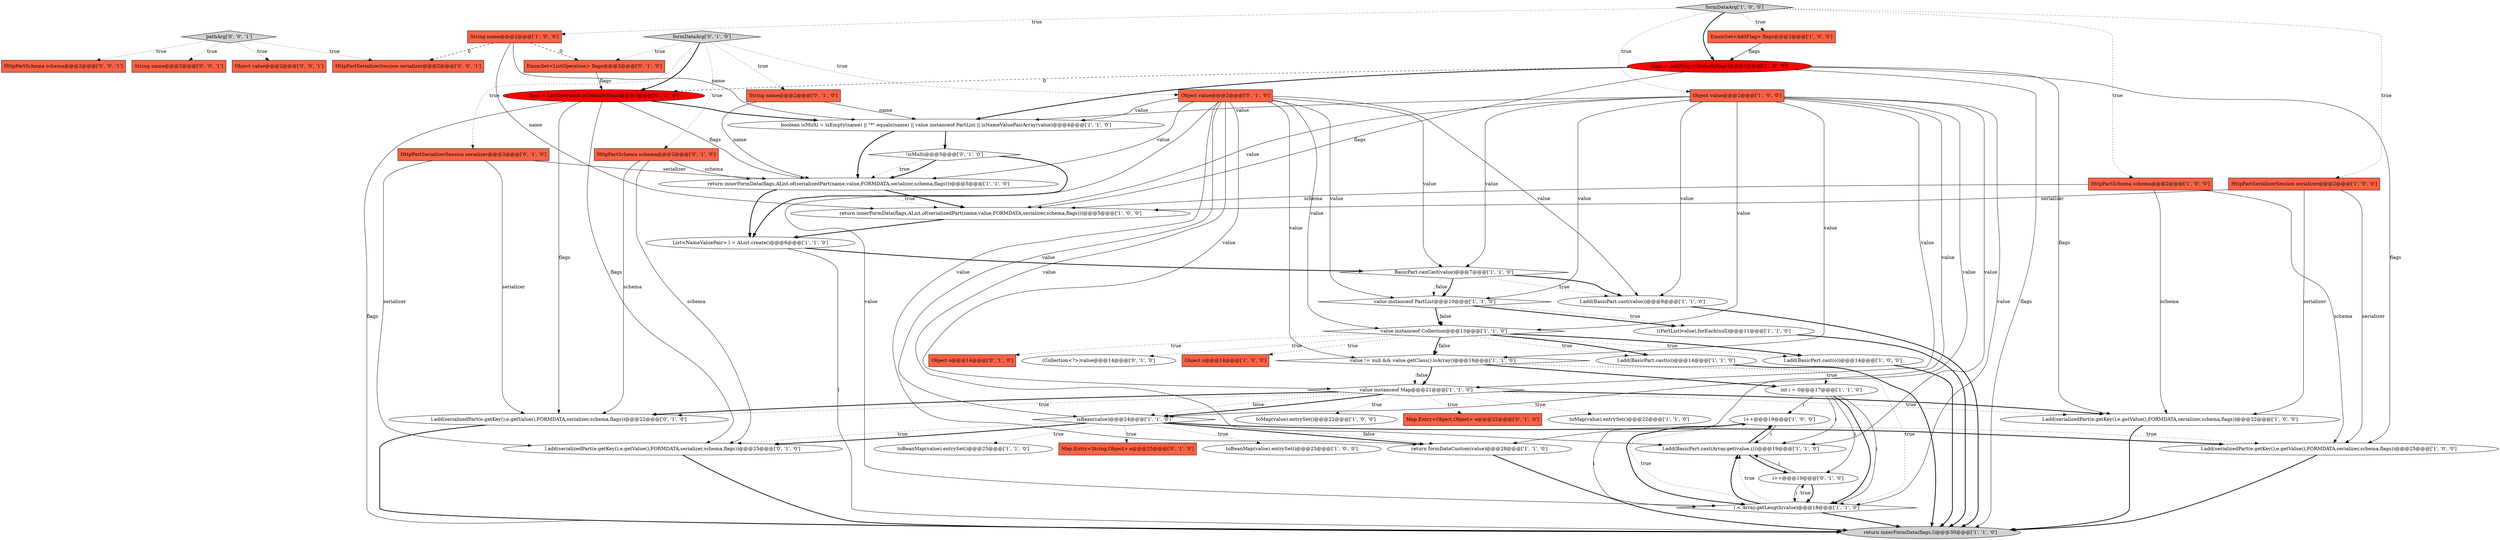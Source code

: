 digraph {
37 [style = filled, label = "Object o@@@14@@@['0', '1', '0']", fillcolor = tomato, shape = box image = "AAA0AAABBB2BBB"];
16 [style = filled, label = "l.add(serializedPart(e.getKey(),e.getValue(),FORMDATA,serializer,schema,flags))@@@25@@@['1', '0', '0']", fillcolor = white, shape = ellipse image = "AAA0AAABBB1BBB"];
24 [style = filled, label = "String name@@@2@@@['1', '0', '0']", fillcolor = tomato, shape = box image = "AAA1AAABBB1BBB"];
38 [style = filled, label = "l.add(serializedPart(e.getKey(),e.getValue(),FORMDATA,serializer,schema,flags))@@@25@@@['0', '1', '0']", fillcolor = white, shape = ellipse image = "AAA0AAABBB2BBB"];
26 [style = filled, label = "return formDataCustom(value)@@@28@@@['1', '1', '0']", fillcolor = white, shape = ellipse image = "AAA0AAABBB1BBB"];
11 [style = filled, label = "HttpPartSchema schema@@@2@@@['1', '0', '0']", fillcolor = tomato, shape = box image = "AAA0AAABBB1BBB"];
43 [style = filled, label = "(Collection<?>)value@@@14@@@['0', '1', '0']", fillcolor = white, shape = ellipse image = "AAA0AAABBB2BBB"];
7 [style = filled, label = "i++@@@19@@@['1', '0', '0']", fillcolor = white, shape = ellipse image = "AAA0AAABBB1BBB"];
12 [style = filled, label = "HttpPartSerializerSession serializer@@@2@@@['1', '0', '0']", fillcolor = tomato, shape = box image = "AAA0AAABBB1BBB"];
9 [style = filled, label = "Object value@@@2@@@['1', '0', '0']", fillcolor = tomato, shape = box image = "AAA0AAABBB1BBB"];
0 [style = filled, label = "return innerFormData(flags,l)@@@30@@@['1', '1', '0']", fillcolor = lightgray, shape = ellipse image = "AAA0AAABBB1BBB"];
30 [style = filled, label = "isBean(value)@@@24@@@['1', '1', '0']", fillcolor = white, shape = diamond image = "AAA0AAABBB1BBB"];
18 [style = filled, label = "value != null && value.getClass().isArray()@@@16@@@['1', '1', '0']", fillcolor = white, shape = diamond image = "AAA0AAABBB1BBB"];
15 [style = filled, label = "((PartList)value).forEach(null)@@@11@@@['1', '1', '0']", fillcolor = white, shape = ellipse image = "AAA0AAABBB1BBB"];
51 [style = filled, label = "String name@@@2@@@['0', '0', '1']", fillcolor = tomato, shape = box image = "AAA0AAABBB3BBB"];
53 [style = filled, label = "HttpPartSerializerSession serializer@@@2@@@['0', '0', '1']", fillcolor = tomato, shape = box image = "AAA0AAABBB3BBB"];
2 [style = filled, label = "l.add(serializedPart(e.getKey(),e.getValue(),FORMDATA,serializer,schema,flags))@@@22@@@['1', '0', '0']", fillcolor = white, shape = ellipse image = "AAA0AAABBB1BBB"];
10 [style = filled, label = "int i = 0@@@17@@@['1', '1', '0']", fillcolor = white, shape = ellipse image = "AAA0AAABBB1BBB"];
49 [style = filled, label = "Object value@@@2@@@['0', '0', '1']", fillcolor = tomato, shape = box image = "AAA0AAABBB3BBB"];
42 [style = filled, label = "HttpPartSerializerSession serializer@@@2@@@['0', '1', '0']", fillcolor = tomato, shape = box image = "AAA0AAABBB2BBB"];
27 [style = filled, label = "l.add(BasicPart.cast(o))@@@14@@@['1', '1', '0']", fillcolor = white, shape = ellipse image = "AAA0AAABBB1BBB"];
28 [style = filled, label = "toBeanMap(value).entrySet()@@@25@@@['1', '1', '0']", fillcolor = white, shape = ellipse image = "AAA0AAABBB1BBB"];
8 [style = filled, label = "value instanceof Collection@@@13@@@['1', '1', '0']", fillcolor = white, shape = diamond image = "AAA0AAABBB1BBB"];
4 [style = filled, label = "BasicPart.canCast(value)@@@7@@@['1', '1', '0']", fillcolor = white, shape = diamond image = "AAA0AAABBB1BBB"];
17 [style = filled, label = "return innerFormData(flags,AList.of(serializedPart(name,value,FORMDATA,serializer,schema,flags)))@@@5@@@['1', '1', '0']", fillcolor = white, shape = ellipse image = "AAA0AAABBB1BBB"];
6 [style = filled, label = "value instanceof Map@@@21@@@['1', '1', '0']", fillcolor = white, shape = diamond image = "AAA0AAABBB1BBB"];
29 [style = filled, label = "boolean isMulti = isEmpty(name) || \"*\".equals(name) || value instanceof PartList || isNameValuePairArray(value)@@@4@@@['1', '1', '0']", fillcolor = white, shape = ellipse image = "AAA0AAABBB1BBB"];
13 [style = filled, label = "return innerFormData(flags,AList.of(serializedPart(name,value,FORMDATA,serializer,schema,flags)))@@@5@@@['1', '0', '0']", fillcolor = white, shape = ellipse image = "AAA0AAABBB1BBB"];
40 [style = filled, label = "l.add(serializedPart(e.getKey(),e.getValue(),FORMDATA,serializer,schema,flags))@@@22@@@['0', '1', '0']", fillcolor = white, shape = ellipse image = "AAA0AAABBB2BBB"];
50 [style = filled, label = "pathArg['0', '0', '1']", fillcolor = lightgray, shape = diamond image = "AAA0AAABBB3BBB"];
47 [style = filled, label = "Object value@@@2@@@['0', '1', '0']", fillcolor = tomato, shape = box image = "AAA0AAABBB2BBB"];
32 [style = filled, label = "l.add(BasicPart.cast(Array.get(value,i)))@@@19@@@['1', '1', '0']", fillcolor = white, shape = ellipse image = "AAA0AAABBB1BBB"];
5 [style = filled, label = "toMap(value).entrySet()@@@22@@@['1', '0', '0']", fillcolor = white, shape = ellipse image = "AAA0AAABBB1BBB"];
22 [style = filled, label = "value instanceof PartList@@@10@@@['1', '1', '0']", fillcolor = white, shape = diamond image = "AAA0AAABBB1BBB"];
35 [style = filled, label = "!isMulti@@@5@@@['0', '1', '0']", fillcolor = white, shape = diamond image = "AAA0AAABBB2BBB"];
39 [style = filled, label = "flags = ListOperation.orDefault(flags)@@@3@@@['0', '1', '0']", fillcolor = red, shape = ellipse image = "AAA1AAABBB2BBB"];
46 [style = filled, label = "String name@@@2@@@['0', '1', '0']", fillcolor = tomato, shape = box image = "AAA0AAABBB2BBB"];
34 [style = filled, label = "Map.Entry<String,Object> e@@@25@@@['0', '1', '0']", fillcolor = tomato, shape = box image = "AAA0AAABBB2BBB"];
25 [style = filled, label = "l.add(BasicPart.cast(o))@@@14@@@['1', '0', '0']", fillcolor = white, shape = ellipse image = "AAA0AAABBB1BBB"];
31 [style = filled, label = "flags = AddFlag.orDefault(flags)@@@3@@@['1', '0', '0']", fillcolor = red, shape = ellipse image = "AAA1AAABBB1BBB"];
36 [style = filled, label = "Map.Entry<Object,Object> e@@@22@@@['0', '1', '0']", fillcolor = tomato, shape = box image = "AAA0AAABBB2BBB"];
20 [style = filled, label = "toBeanMap(value).entrySet()@@@25@@@['1', '0', '0']", fillcolor = white, shape = ellipse image = "AAA0AAABBB1BBB"];
33 [style = filled, label = "toMap(value).entrySet()@@@22@@@['1', '1', '0']", fillcolor = white, shape = ellipse image = "AAA0AAABBB1BBB"];
41 [style = filled, label = "i++@@@19@@@['0', '1', '0']", fillcolor = white, shape = ellipse image = "AAA0AAABBB2BBB"];
23 [style = filled, label = "EnumSet<AddFlag> flags@@@2@@@['1', '0', '0']", fillcolor = tomato, shape = box image = "AAA0AAABBB1BBB"];
48 [style = filled, label = "EnumSet<ListOperation> flags@@@2@@@['0', '1', '0']", fillcolor = tomato, shape = box image = "AAA1AAABBB2BBB"];
14 [style = filled, label = "List<NameValuePair> l = AList.create()@@@6@@@['1', '1', '0']", fillcolor = white, shape = ellipse image = "AAA0AAABBB1BBB"];
21 [style = filled, label = "l.add(BasicPart.cast(value))@@@8@@@['1', '1', '0']", fillcolor = white, shape = ellipse image = "AAA0AAABBB1BBB"];
52 [style = filled, label = "HttpPartSchema schema@@@2@@@['0', '0', '1']", fillcolor = tomato, shape = box image = "AAA0AAABBB3BBB"];
3 [style = filled, label = "formDataArg['1', '0', '0']", fillcolor = lightgray, shape = diamond image = "AAA0AAABBB1BBB"];
44 [style = filled, label = "formDataArg['0', '1', '0']", fillcolor = lightgray, shape = diamond image = "AAA0AAABBB2BBB"];
19 [style = filled, label = "i < Array.getLength(value)@@@18@@@['1', '1', '0']", fillcolor = white, shape = diamond image = "AAA0AAABBB1BBB"];
45 [style = filled, label = "HttpPartSchema schema@@@2@@@['0', '1', '0']", fillcolor = tomato, shape = box image = "AAA0AAABBB2BBB"];
1 [style = filled, label = "Object o@@@14@@@['1', '0', '0']", fillcolor = tomato, shape = box image = "AAA0AAABBB1BBB"];
47->21 [style = solid, label="value"];
16->0 [style = bold, label=""];
22->15 [style = bold, label=""];
41->19 [style = bold, label=""];
50->52 [style = dotted, label="true"];
10->19 [style = bold, label=""];
42->17 [style = solid, label="serializer"];
47->29 [style = solid, label="value"];
8->37 [style = dotted, label="true"];
22->8 [style = bold, label=""];
17->14 [style = bold, label=""];
11->13 [style = solid, label="schema"];
15->0 [style = bold, label=""];
44->47 [style = dotted, label="true"];
9->21 [style = solid, label="value"];
47->22 [style = solid, label="value"];
24->13 [style = solid, label="name"];
9->13 [style = solid, label="value"];
14->0 [style = solid, label="l"];
9->6 [style = solid, label="value"];
10->7 [style = solid, label="i"];
8->27 [style = bold, label=""];
47->30 [style = solid, label="value"];
13->14 [style = bold, label=""];
47->8 [style = solid, label="value"];
39->29 [style = bold, label=""];
44->48 [style = dotted, label="true"];
12->13 [style = solid, label="serializer"];
10->41 [style = solid, label="i"];
47->18 [style = solid, label="value"];
41->32 [style = solid, label="i"];
21->0 [style = bold, label=""];
27->0 [style = bold, label=""];
10->32 [style = solid, label="i"];
8->18 [style = bold, label=""];
44->46 [style = dotted, label="true"];
30->26 [style = bold, label=""];
24->48 [style = dashed, label="0"];
40->0 [style = bold, label=""];
9->32 [style = solid, label="value"];
4->21 [style = bold, label=""];
50->51 [style = dotted, label="true"];
31->39 [style = dashed, label="0"];
31->29 [style = bold, label=""];
32->7 [style = bold, label=""];
46->29 [style = solid, label="name"];
7->19 [style = solid, label="i"];
6->2 [style = bold, label=""];
18->6 [style = dotted, label="false"];
26->0 [style = bold, label=""];
9->30 [style = solid, label="value"];
8->43 [style = dotted, label="true"];
39->17 [style = solid, label="flags"];
47->4 [style = solid, label="value"];
9->22 [style = solid, label="value"];
44->42 [style = dotted, label="true"];
31->0 [style = solid, label="flags"];
47->26 [style = solid, label="value"];
38->0 [style = bold, label=""];
19->41 [style = dotted, label="true"];
35->17 [style = bold, label=""];
47->32 [style = solid, label="value"];
12->16 [style = solid, label="serializer"];
29->35 [style = bold, label=""];
30->28 [style = dotted, label="true"];
48->39 [style = solid, label="flags"];
6->33 [style = dotted, label="true"];
4->22 [style = bold, label=""];
22->8 [style = dotted, label="false"];
14->4 [style = bold, label=""];
31->13 [style = solid, label="flags"];
3->23 [style = dotted, label="true"];
25->0 [style = bold, label=""];
6->40 [style = dotted, label="true"];
44->45 [style = dotted, label="true"];
50->49 [style = dotted, label="true"];
8->25 [style = dotted, label="true"];
29->17 [style = bold, label=""];
47->19 [style = solid, label="value"];
11->16 [style = solid, label="schema"];
18->19 [style = dotted, label="true"];
30->26 [style = dotted, label="false"];
19->7 [style = dotted, label="true"];
3->9 [style = dotted, label="true"];
30->34 [style = dotted, label="true"];
35->14 [style = bold, label=""];
45->17 [style = solid, label="schema"];
19->0 [style = bold, label=""];
3->24 [style = dotted, label="true"];
24->29 [style = solid, label="name"];
18->10 [style = dotted, label="true"];
4->21 [style = dotted, label="true"];
42->38 [style = solid, label="serializer"];
50->53 [style = dotted, label="true"];
2->0 [style = bold, label=""];
6->2 [style = dotted, label="true"];
19->32 [style = bold, label=""];
18->10 [style = bold, label=""];
18->6 [style = bold, label=""];
9->18 [style = solid, label="value"];
30->20 [style = dotted, label="true"];
11->2 [style = solid, label="schema"];
32->41 [style = bold, label=""];
17->13 [style = bold, label=""];
30->38 [style = dotted, label="true"];
22->15 [style = dotted, label="true"];
7->19 [style = bold, label=""];
10->19 [style = solid, label="i"];
9->4 [style = solid, label="value"];
3->11 [style = dotted, label="true"];
9->19 [style = solid, label="value"];
30->38 [style = bold, label=""];
7->32 [style = solid, label="i"];
6->36 [style = dotted, label="true"];
3->31 [style = bold, label=""];
9->8 [style = solid, label="value"];
23->31 [style = solid, label="flags"];
31->16 [style = solid, label="flags"];
41->19 [style = solid, label="i"];
9->29 [style = solid, label="value"];
44->39 [style = bold, label=""];
31->2 [style = solid, label="flags"];
39->0 [style = solid, label="flags"];
8->1 [style = dotted, label="true"];
24->53 [style = dashed, label="0"];
45->38 [style = solid, label="schema"];
30->16 [style = dotted, label="true"];
8->18 [style = dotted, label="false"];
9->26 [style = solid, label="value"];
47->17 [style = solid, label="value"];
6->40 [style = bold, label=""];
4->22 [style = dotted, label="false"];
19->32 [style = dotted, label="true"];
3->12 [style = dotted, label="true"];
12->2 [style = solid, label="serializer"];
39->40 [style = solid, label="flags"];
35->17 [style = dotted, label="true"];
39->38 [style = solid, label="flags"];
6->30 [style = dotted, label="false"];
46->17 [style = solid, label="name"];
8->27 [style = dotted, label="true"];
30->16 [style = bold, label=""];
17->13 [style = dotted, label="true"];
8->25 [style = bold, label=""];
45->40 [style = solid, label="schema"];
6->5 [style = dotted, label="true"];
47->6 [style = solid, label="value"];
42->40 [style = solid, label="serializer"];
6->30 [style = bold, label=""];
}
